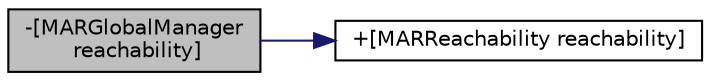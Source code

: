 digraph "-[MARGlobalManager reachability]"
{
  edge [fontname="Helvetica",fontsize="10",labelfontname="Helvetica",labelfontsize="10"];
  node [fontname="Helvetica",fontsize="10",shape=record];
  rankdir="LR";
  Node45 [label="-[MARGlobalManager\l reachability]",height=0.2,width=0.4,color="black", fillcolor="grey75", style="filled", fontcolor="black"];
  Node45 -> Node46 [color="midnightblue",fontsize="10",style="solid",fontname="Helvetica"];
  Node46 [label="+[MARReachability reachability]",height=0.2,width=0.4,color="black", fillcolor="white", style="filled",URL="$interface_m_a_r_reachability.html#ad46b6909f162c589339d3a22b72d056d",tooltip="Create an object to check the reachability of the default route. "];
}
